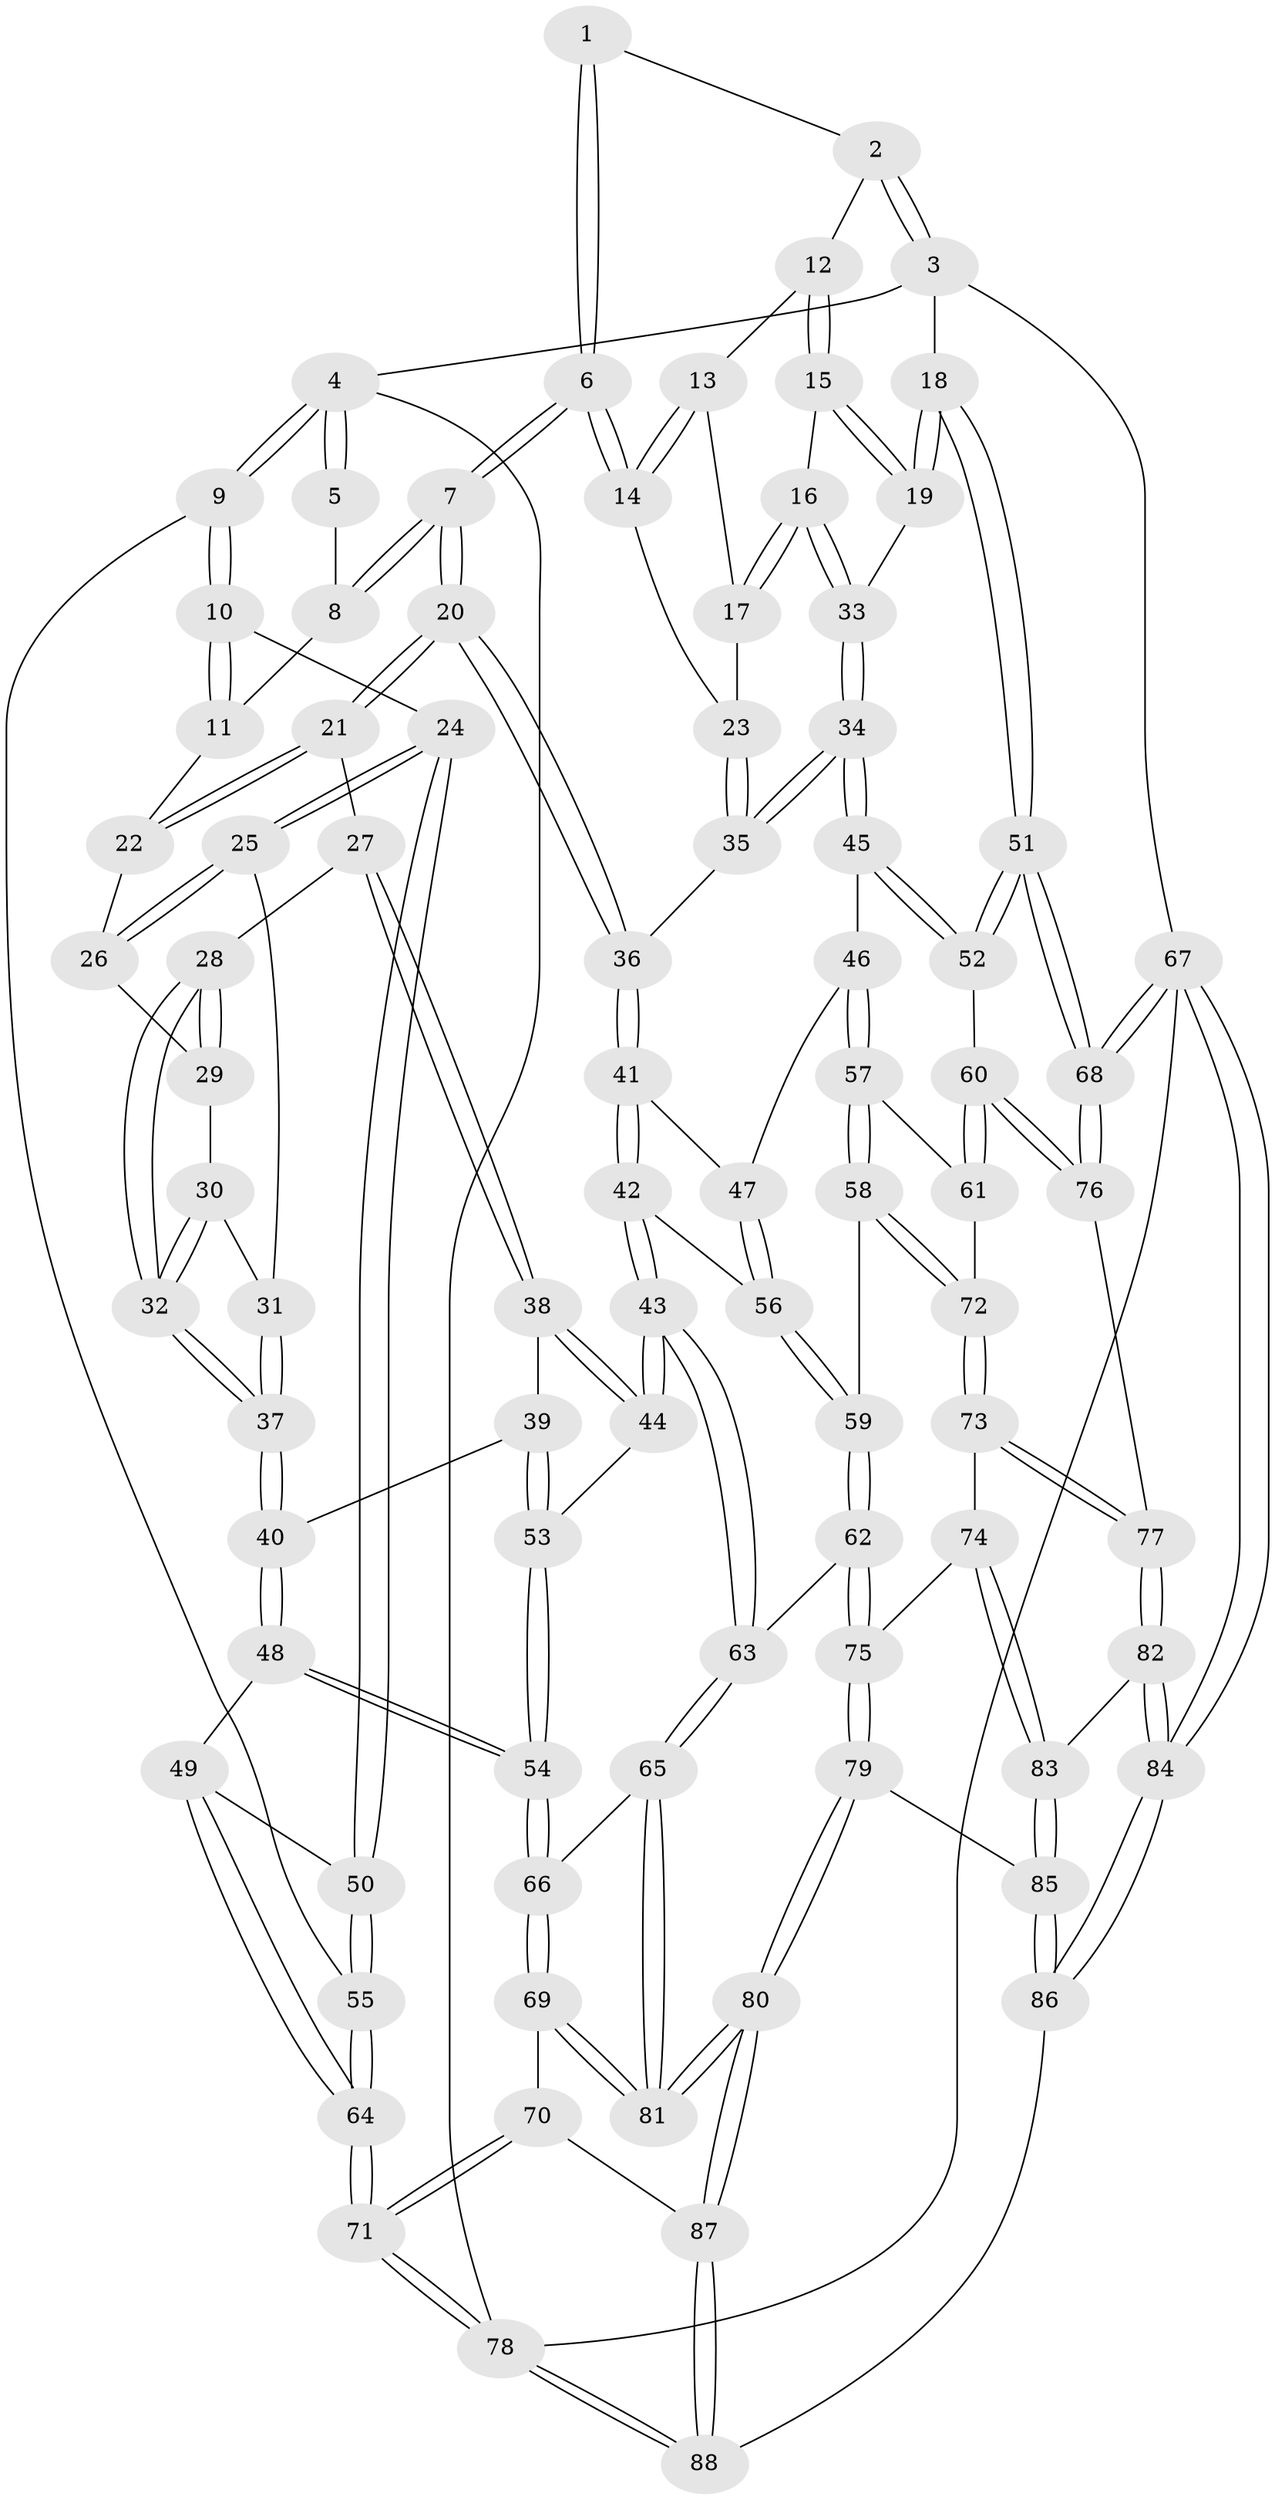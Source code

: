 // Generated by graph-tools (version 1.1) at 2025/51/03/09/25 03:51:09]
// undirected, 88 vertices, 217 edges
graph export_dot {
graph [start="1"]
  node [color=gray90,style=filled];
  1 [pos="+0.5339072228599725+0"];
  2 [pos="+0.9301122175179923+0"];
  3 [pos="+1+0"];
  4 [pos="+0+0"];
  5 [pos="+0.2904538331488591+0"];
  6 [pos="+0.5715499836046436+0.09799100685439878"];
  7 [pos="+0.5351174999894893+0.13765182113686286"];
  8 [pos="+0.2889788625350277+0"];
  9 [pos="+0+0.17990081151075452"];
  10 [pos="+0+0.1901413398172565"];
  11 [pos="+0.2755303330866052+0"];
  12 [pos="+0.9118568937906324+0"];
  13 [pos="+0.7726890442296483+0"];
  14 [pos="+0.5990699756703567+0.09363556997508665"];
  15 [pos="+0.8948268873283808+0.02667637123984693"];
  16 [pos="+0.8130945532051174+0.16986013800942132"];
  17 [pos="+0.7608443520985795+0.08240649940501381"];
  18 [pos="+1+0.28523648230000537"];
  19 [pos="+0.9412272051491347+0.24205864484753353"];
  20 [pos="+0.5002352388604663+0.20709626651821156"];
  21 [pos="+0.4510847844663684+0.21120402192775517"];
  22 [pos="+0.2702177009260057+0"];
  23 [pos="+0.6975633865900116+0.13736397609864046"];
  24 [pos="+0+0.21500541655801406"];
  25 [pos="+0.048343677753279066+0.2057737134672202"];
  26 [pos="+0.25625079215267543+0.017286724729656155"];
  27 [pos="+0.4410130089554118+0.21916283445406673"];
  28 [pos="+0.31891712867255734+0.2463496907401742"];
  29 [pos="+0.2585829203376475+0.10305564076069476"];
  30 [pos="+0.2550532258505997+0.12310771785308655"];
  31 [pos="+0.1629591694210105+0.2553214650167986"];
  32 [pos="+0.23723502606598385+0.2820380438137257"];
  33 [pos="+0.8270183647525182+0.26339474210473846"];
  34 [pos="+0.8031824722587257+0.280733642130109"];
  35 [pos="+0.718166979961577+0.20566582417687143"];
  36 [pos="+0.5014856336448286+0.20838087292090893"];
  37 [pos="+0.2301762056307746+0.2873091544343474"];
  38 [pos="+0.37507414397344996+0.4157843624741008"];
  39 [pos="+0.2633980445861193+0.35793946491077205"];
  40 [pos="+0.23802366735762995+0.34051026218511216"];
  41 [pos="+0.5653282733419138+0.3120387446373014"];
  42 [pos="+0.4927307681997205+0.43760926842734815"];
  43 [pos="+0.42726496706784095+0.48955175326486766"];
  44 [pos="+0.3929998949171217+0.4610575090837204"];
  45 [pos="+0.7976457540249362+0.2912401482719013"];
  46 [pos="+0.7405639821479615+0.3648240636662845"];
  47 [pos="+0.6942169515679479+0.3734822798867877"];
  48 [pos="+0.14576488393220444+0.47293566483145344"];
  49 [pos="+0.12713049457762365+0.4649330277685998"];
  50 [pos="+0.10882448081592261+0.4446962457303887"];
  51 [pos="+1+0.46714208037122834"];
  52 [pos="+1+0.5102548020960367"];
  53 [pos="+0.2738404101452468+0.4972813849710408"];
  54 [pos="+0.1831860028469115+0.5425061092292325"];
  55 [pos="+0+0.4525894652618538"];
  56 [pos="+0.6353115430193489+0.4796684721448536"];
  57 [pos="+0.7493377175983296+0.38008109682057517"];
  58 [pos="+0.716563600050981+0.5906932484840323"];
  59 [pos="+0.6282799631454804+0.5296157262490223"];
  60 [pos="+0.916913605666529+0.5484158448942378"];
  61 [pos="+0.8629896240960376+0.5266579647147691"];
  62 [pos="+0.5139998986352137+0.602931035033875"];
  63 [pos="+0.4492561382785148+0.5820462765821625"];
  64 [pos="+0+0.6359484532120754"];
  65 [pos="+0.3888386271210651+0.6388581281045016"];
  66 [pos="+0.18538276046732502+0.652576161623739"];
  67 [pos="+1+1"];
  68 [pos="+1+0.9772208721715375"];
  69 [pos="+0.14798525544515542+0.7046365246818344"];
  70 [pos="+0.08105688434932655+0.7509583908187243"];
  71 [pos="+0+0.9024423791619074"];
  72 [pos="+0.7170351732464249+0.5912073161783036"];
  73 [pos="+0.7155685790733071+0.6261015971204973"];
  74 [pos="+0.677367880196809+0.6939717152523514"];
  75 [pos="+0.5912136150403124+0.7170649735476172"];
  76 [pos="+0.8924431807557375+0.6382559215974514"];
  77 [pos="+0.8672834631023043+0.6916026359316871"];
  78 [pos="+0+1"];
  79 [pos="+0.5521239188168224+0.8469139852419906"];
  80 [pos="+0.4424550454312078+0.910778844428321"];
  81 [pos="+0.42224918489069335+0.8755477973521545"];
  82 [pos="+0.8640377270277079+0.7330728419129754"];
  83 [pos="+0.7678932131629189+0.7731183701463095"];
  84 [pos="+1+1"];
  85 [pos="+0.7229050907075132+0.8986268599899535"];
  86 [pos="+0.9911938364416227+1"];
  87 [pos="+0.398915285809816+1"];
  88 [pos="+0.38803330569635647+1"];
  1 -- 2;
  1 -- 6;
  1 -- 6;
  2 -- 3;
  2 -- 3;
  2 -- 12;
  3 -- 4;
  3 -- 18;
  3 -- 67;
  4 -- 5;
  4 -- 5;
  4 -- 9;
  4 -- 9;
  4 -- 78;
  5 -- 8;
  6 -- 7;
  6 -- 7;
  6 -- 14;
  6 -- 14;
  7 -- 8;
  7 -- 8;
  7 -- 20;
  7 -- 20;
  8 -- 11;
  9 -- 10;
  9 -- 10;
  9 -- 55;
  10 -- 11;
  10 -- 11;
  10 -- 24;
  11 -- 22;
  12 -- 13;
  12 -- 15;
  12 -- 15;
  13 -- 14;
  13 -- 14;
  13 -- 17;
  14 -- 23;
  15 -- 16;
  15 -- 19;
  15 -- 19;
  16 -- 17;
  16 -- 17;
  16 -- 33;
  16 -- 33;
  17 -- 23;
  18 -- 19;
  18 -- 19;
  18 -- 51;
  18 -- 51;
  19 -- 33;
  20 -- 21;
  20 -- 21;
  20 -- 36;
  20 -- 36;
  21 -- 22;
  21 -- 22;
  21 -- 27;
  22 -- 26;
  23 -- 35;
  23 -- 35;
  24 -- 25;
  24 -- 25;
  24 -- 50;
  24 -- 50;
  25 -- 26;
  25 -- 26;
  25 -- 31;
  26 -- 29;
  27 -- 28;
  27 -- 38;
  27 -- 38;
  28 -- 29;
  28 -- 29;
  28 -- 32;
  28 -- 32;
  29 -- 30;
  30 -- 31;
  30 -- 32;
  30 -- 32;
  31 -- 37;
  31 -- 37;
  32 -- 37;
  32 -- 37;
  33 -- 34;
  33 -- 34;
  34 -- 35;
  34 -- 35;
  34 -- 45;
  34 -- 45;
  35 -- 36;
  36 -- 41;
  36 -- 41;
  37 -- 40;
  37 -- 40;
  38 -- 39;
  38 -- 44;
  38 -- 44;
  39 -- 40;
  39 -- 53;
  39 -- 53;
  40 -- 48;
  40 -- 48;
  41 -- 42;
  41 -- 42;
  41 -- 47;
  42 -- 43;
  42 -- 43;
  42 -- 56;
  43 -- 44;
  43 -- 44;
  43 -- 63;
  43 -- 63;
  44 -- 53;
  45 -- 46;
  45 -- 52;
  45 -- 52;
  46 -- 47;
  46 -- 57;
  46 -- 57;
  47 -- 56;
  47 -- 56;
  48 -- 49;
  48 -- 54;
  48 -- 54;
  49 -- 50;
  49 -- 64;
  49 -- 64;
  50 -- 55;
  50 -- 55;
  51 -- 52;
  51 -- 52;
  51 -- 68;
  51 -- 68;
  52 -- 60;
  53 -- 54;
  53 -- 54;
  54 -- 66;
  54 -- 66;
  55 -- 64;
  55 -- 64;
  56 -- 59;
  56 -- 59;
  57 -- 58;
  57 -- 58;
  57 -- 61;
  58 -- 59;
  58 -- 72;
  58 -- 72;
  59 -- 62;
  59 -- 62;
  60 -- 61;
  60 -- 61;
  60 -- 76;
  60 -- 76;
  61 -- 72;
  62 -- 63;
  62 -- 75;
  62 -- 75;
  63 -- 65;
  63 -- 65;
  64 -- 71;
  64 -- 71;
  65 -- 66;
  65 -- 81;
  65 -- 81;
  66 -- 69;
  66 -- 69;
  67 -- 68;
  67 -- 68;
  67 -- 84;
  67 -- 84;
  67 -- 78;
  68 -- 76;
  68 -- 76;
  69 -- 70;
  69 -- 81;
  69 -- 81;
  70 -- 71;
  70 -- 71;
  70 -- 87;
  71 -- 78;
  71 -- 78;
  72 -- 73;
  72 -- 73;
  73 -- 74;
  73 -- 77;
  73 -- 77;
  74 -- 75;
  74 -- 83;
  74 -- 83;
  75 -- 79;
  75 -- 79;
  76 -- 77;
  77 -- 82;
  77 -- 82;
  78 -- 88;
  78 -- 88;
  79 -- 80;
  79 -- 80;
  79 -- 85;
  80 -- 81;
  80 -- 81;
  80 -- 87;
  80 -- 87;
  82 -- 83;
  82 -- 84;
  82 -- 84;
  83 -- 85;
  83 -- 85;
  84 -- 86;
  84 -- 86;
  85 -- 86;
  85 -- 86;
  86 -- 88;
  87 -- 88;
  87 -- 88;
}
